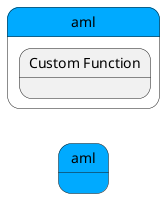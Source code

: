 @startuml
left to right direction


state "aml" as aml #00aaff {
}


state "aml" as pstatename #00aaff {
    state "Custom Function" as amlfunction {
    }
}





@enduml
